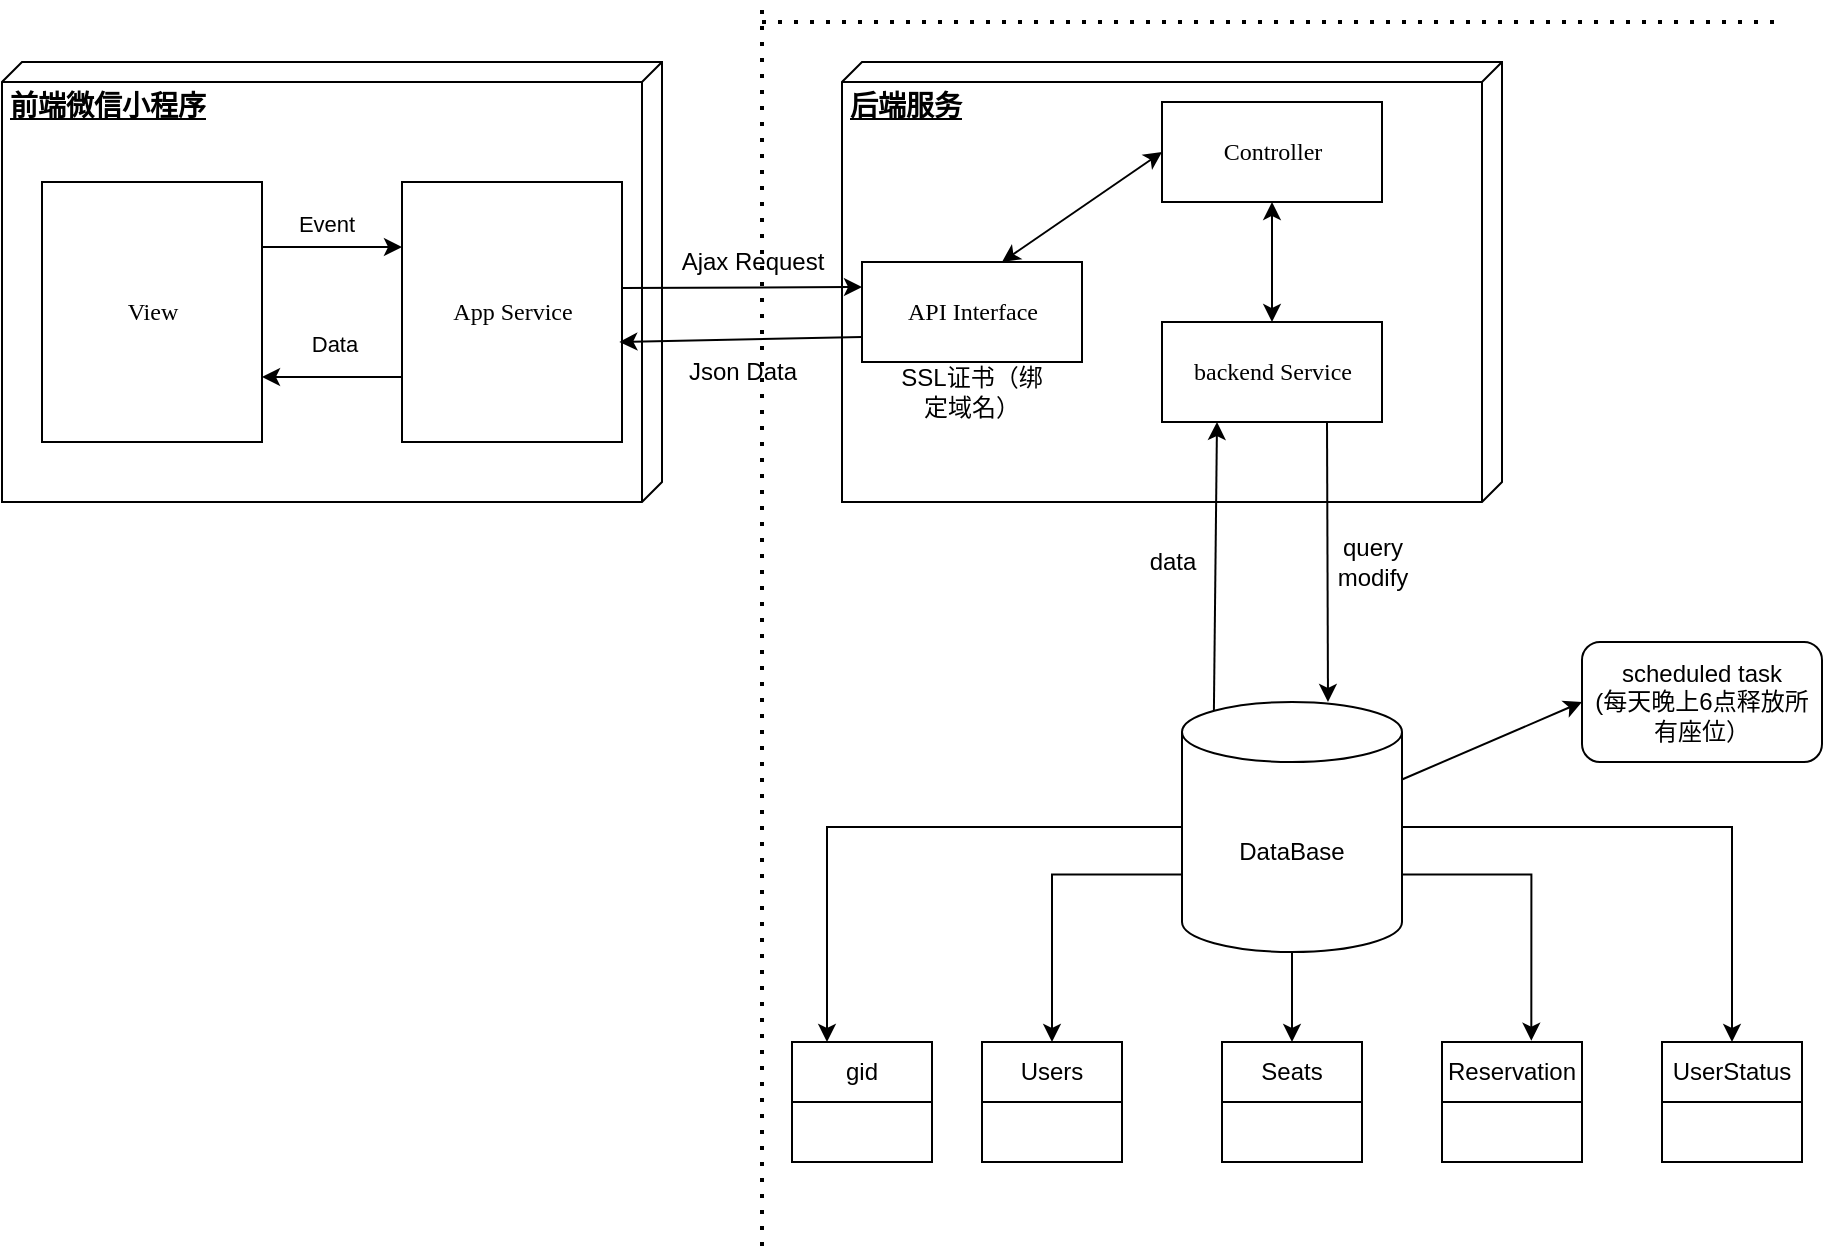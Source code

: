 <mxfile version="24.2.3" type="github">
  <diagram name="Page-1" id="5f0bae14-7c28-e335-631c-24af17079c00">
    <mxGraphModel dx="794" dy="432" grid="1" gridSize="10" guides="1" tooltips="1" connect="1" arrows="1" fold="1" page="1" pageScale="1" pageWidth="1100" pageHeight="850" background="none" math="0" shadow="0">
      <root>
        <mxCell id="0" />
        <mxCell id="1" parent="0" />
        <mxCell id="39150e848f15840c-1" value="&lt;b&gt;&lt;font style=&quot;font-size: 14px;&quot;&gt;前端微信小程序&lt;/font&gt;&lt;/b&gt;" style="verticalAlign=top;align=left;spacingTop=8;spacingLeft=2;spacingRight=12;shape=cube;size=10;direction=south;fontStyle=4;html=1;rounded=0;shadow=0;comic=0;labelBackgroundColor=none;strokeWidth=1;fontFamily=Verdana;fontSize=12" parent="1" vertex="1">
          <mxGeometry x="120" y="70" width="330" height="220" as="geometry" />
        </mxCell>
        <mxCell id="39150e848f15840c-2" value="&lt;b&gt;&lt;font style=&quot;font-size: 14px;&quot;&gt;后端服务&lt;/font&gt;&lt;/b&gt;" style="verticalAlign=top;align=left;spacingTop=8;spacingLeft=2;spacingRight=12;shape=cube;size=10;direction=south;fontStyle=4;html=1;rounded=0;shadow=0;comic=0;labelBackgroundColor=none;strokeWidth=1;fontFamily=Verdana;fontSize=12" parent="1" vertex="1">
          <mxGeometry x="540" y="70" width="330" height="220" as="geometry" />
        </mxCell>
        <mxCell id="fACD7NKK6LFYiScVcDG6-8" style="edgeStyle=orthogonalEdgeStyle;rounded=0;orthogonalLoop=1;jettySize=auto;html=1;exitX=0;exitY=0.75;exitDx=0;exitDy=0;entryX=1;entryY=0.75;entryDx=0;entryDy=0;" edge="1" parent="1" source="39150e848f15840c-4" target="fACD7NKK6LFYiScVcDG6-1">
          <mxGeometry relative="1" as="geometry" />
        </mxCell>
        <mxCell id="fACD7NKK6LFYiScVcDG6-11" value="Data" style="edgeLabel;html=1;align=center;verticalAlign=middle;resizable=0;points=[];" vertex="1" connectable="0" parent="fACD7NKK6LFYiScVcDG6-8">
          <mxGeometry x="-0.067" y="-3" relative="1" as="geometry">
            <mxPoint x="-2" y="-14" as="offset" />
          </mxGeometry>
        </mxCell>
        <mxCell id="39150e848f15840c-4" value="App Service" style="html=1;rounded=0;shadow=0;comic=0;labelBackgroundColor=none;strokeWidth=1;fontFamily=Verdana;fontSize=12;align=center;" parent="1" vertex="1">
          <mxGeometry x="320" y="130" width="110" height="130" as="geometry" />
        </mxCell>
        <mxCell id="39150e848f15840c-8" value="API Interface" style="html=1;rounded=0;shadow=0;comic=0;labelBackgroundColor=none;strokeWidth=1;fontFamily=Verdana;fontSize=12;align=center;" parent="1" vertex="1">
          <mxGeometry x="550" y="170" width="110" height="50" as="geometry" />
        </mxCell>
        <mxCell id="fACD7NKK6LFYiScVcDG6-4" style="edgeStyle=orthogonalEdgeStyle;rounded=0;orthogonalLoop=1;jettySize=auto;html=1;exitX=1;exitY=0.25;exitDx=0;exitDy=0;entryX=0;entryY=0.25;entryDx=0;entryDy=0;" edge="1" parent="1" source="fACD7NKK6LFYiScVcDG6-1" target="39150e848f15840c-4">
          <mxGeometry relative="1" as="geometry" />
        </mxCell>
        <mxCell id="fACD7NKK6LFYiScVcDG6-10" value="Event" style="edgeLabel;html=1;align=center;verticalAlign=middle;resizable=0;points=[];" vertex="1" connectable="0" parent="fACD7NKK6LFYiScVcDG6-4">
          <mxGeometry x="-0.105" y="2" relative="1" as="geometry">
            <mxPoint y="-10" as="offset" />
          </mxGeometry>
        </mxCell>
        <mxCell id="fACD7NKK6LFYiScVcDG6-1" value="View" style="html=1;rounded=0;shadow=0;comic=0;labelBackgroundColor=none;strokeWidth=1;fontFamily=Verdana;fontSize=12;align=center;" vertex="1" parent="1">
          <mxGeometry x="140" y="130" width="110" height="130" as="geometry" />
        </mxCell>
        <mxCell id="fACD7NKK6LFYiScVcDG6-27" style="edgeStyle=orthogonalEdgeStyle;rounded=0;orthogonalLoop=1;jettySize=auto;html=1;exitX=0;exitY=0.5;exitDx=0;exitDy=0;exitPerimeter=0;entryX=0.25;entryY=0;entryDx=0;entryDy=0;" edge="1" parent="1" source="fACD7NKK6LFYiScVcDG6-12" target="fACD7NKK6LFYiScVcDG6-13">
          <mxGeometry relative="1" as="geometry" />
        </mxCell>
        <mxCell id="fACD7NKK6LFYiScVcDG6-30" style="edgeStyle=orthogonalEdgeStyle;rounded=0;orthogonalLoop=1;jettySize=auto;html=1;exitX=0;exitY=0;exitDx=0;exitDy=86.25;exitPerimeter=0;entryX=0.5;entryY=0;entryDx=0;entryDy=0;" edge="1" parent="1" source="fACD7NKK6LFYiScVcDG6-12" target="fACD7NKK6LFYiScVcDG6-28">
          <mxGeometry relative="1" as="geometry" />
        </mxCell>
        <mxCell id="fACD7NKK6LFYiScVcDG6-31" style="edgeStyle=orthogonalEdgeStyle;rounded=0;orthogonalLoop=1;jettySize=auto;html=1;exitX=0.5;exitY=1;exitDx=0;exitDy=0;exitPerimeter=0;entryX=0.5;entryY=0;entryDx=0;entryDy=0;" edge="1" parent="1" source="fACD7NKK6LFYiScVcDG6-12" target="fACD7NKK6LFYiScVcDG6-29">
          <mxGeometry relative="1" as="geometry" />
        </mxCell>
        <mxCell id="fACD7NKK6LFYiScVcDG6-35" style="edgeStyle=orthogonalEdgeStyle;rounded=0;orthogonalLoop=1;jettySize=auto;html=1;exitX=1;exitY=0.5;exitDx=0;exitDy=0;exitPerimeter=0;entryX=0.5;entryY=0;entryDx=0;entryDy=0;" edge="1" parent="1" source="fACD7NKK6LFYiScVcDG6-12" target="fACD7NKK6LFYiScVcDG6-33">
          <mxGeometry relative="1" as="geometry" />
        </mxCell>
        <mxCell id="fACD7NKK6LFYiScVcDG6-12" value="DataBase" style="shape=cylinder3;whiteSpace=wrap;html=1;boundedLbl=1;backgroundOutline=1;size=15;" vertex="1" parent="1">
          <mxGeometry x="710" y="390" width="110" height="125" as="geometry" />
        </mxCell>
        <mxCell id="fACD7NKK6LFYiScVcDG6-13" value="gid" style="swimlane;fontStyle=0;childLayout=stackLayout;horizontal=1;startSize=30;horizontalStack=0;resizeParent=1;resizeParentMax=0;resizeLast=0;collapsible=1;marginBottom=0;whiteSpace=wrap;html=1;" vertex="1" parent="1">
          <mxGeometry x="515" y="560" width="70" height="60" as="geometry" />
        </mxCell>
        <mxCell id="fACD7NKK6LFYiScVcDG6-18" value="Controller" style="html=1;rounded=0;shadow=0;comic=0;labelBackgroundColor=none;strokeWidth=1;fontFamily=Verdana;fontSize=12;align=center;" vertex="1" parent="1">
          <mxGeometry x="700" y="90" width="110" height="50" as="geometry" />
        </mxCell>
        <mxCell id="fACD7NKK6LFYiScVcDG6-19" value="backend Service" style="html=1;rounded=0;shadow=0;comic=0;labelBackgroundColor=none;strokeWidth=1;fontFamily=Verdana;fontSize=12;align=center;" vertex="1" parent="1">
          <mxGeometry x="700" y="200" width="110" height="50" as="geometry" />
        </mxCell>
        <mxCell id="fACD7NKK6LFYiScVcDG6-20" value="" style="endArrow=classic;html=1;rounded=0;entryX=0;entryY=0.25;entryDx=0;entryDy=0;" edge="1" parent="1" target="39150e848f15840c-8">
          <mxGeometry width="50" height="50" relative="1" as="geometry">
            <mxPoint x="430" y="183" as="sourcePoint" />
            <mxPoint x="480" y="110" as="targetPoint" />
          </mxGeometry>
        </mxCell>
        <mxCell id="fACD7NKK6LFYiScVcDG6-21" value="" style="endArrow=classic;html=1;rounded=0;exitX=0;exitY=0.75;exitDx=0;exitDy=0;entryX=0.988;entryY=0.615;entryDx=0;entryDy=0;entryPerimeter=0;" edge="1" parent="1" source="39150e848f15840c-8" target="39150e848f15840c-4">
          <mxGeometry width="50" height="50" relative="1" as="geometry">
            <mxPoint x="460" y="260" as="sourcePoint" />
            <mxPoint x="431" y="221" as="targetPoint" />
          </mxGeometry>
        </mxCell>
        <mxCell id="fACD7NKK6LFYiScVcDG6-22" value="" style="endArrow=classic;startArrow=classic;html=1;rounded=0;entryX=0;entryY=0.5;entryDx=0;entryDy=0;" edge="1" parent="1" target="fACD7NKK6LFYiScVcDG6-18">
          <mxGeometry width="50" height="50" relative="1" as="geometry">
            <mxPoint x="620" y="170" as="sourcePoint" />
            <mxPoint x="670" y="120" as="targetPoint" />
          </mxGeometry>
        </mxCell>
        <mxCell id="fACD7NKK6LFYiScVcDG6-23" value="" style="endArrow=classic;startArrow=classic;html=1;rounded=0;exitX=0.5;exitY=0;exitDx=0;exitDy=0;entryX=0.5;entryY=1;entryDx=0;entryDy=0;" edge="1" parent="1" source="fACD7NKK6LFYiScVcDG6-19" target="fACD7NKK6LFYiScVcDG6-18">
          <mxGeometry width="50" height="50" relative="1" as="geometry">
            <mxPoint x="690" y="200" as="sourcePoint" />
            <mxPoint x="740" y="150" as="targetPoint" />
          </mxGeometry>
        </mxCell>
        <mxCell id="fACD7NKK6LFYiScVcDG6-25" value="Ajax Request" style="text;html=1;align=center;verticalAlign=middle;resizable=0;points=[];autosize=1;strokeColor=none;fillColor=none;" vertex="1" parent="1">
          <mxGeometry x="450" y="155" width="90" height="30" as="geometry" />
        </mxCell>
        <mxCell id="fACD7NKK6LFYiScVcDG6-26" value="Json Data" style="text;html=1;align=center;verticalAlign=middle;resizable=0;points=[];autosize=1;strokeColor=none;fillColor=none;" vertex="1" parent="1">
          <mxGeometry x="450" y="210" width="80" height="30" as="geometry" />
        </mxCell>
        <mxCell id="fACD7NKK6LFYiScVcDG6-28" value="Users" style="swimlane;fontStyle=0;childLayout=stackLayout;horizontal=1;startSize=30;horizontalStack=0;resizeParent=1;resizeParentMax=0;resizeLast=0;collapsible=1;marginBottom=0;whiteSpace=wrap;html=1;" vertex="1" parent="1">
          <mxGeometry x="610" y="560" width="70" height="60" as="geometry" />
        </mxCell>
        <mxCell id="fACD7NKK6LFYiScVcDG6-29" value="Seats" style="swimlane;fontStyle=0;childLayout=stackLayout;horizontal=1;startSize=30;horizontalStack=0;resizeParent=1;resizeParentMax=0;resizeLast=0;collapsible=1;marginBottom=0;whiteSpace=wrap;html=1;" vertex="1" parent="1">
          <mxGeometry x="730" y="560" width="70" height="60" as="geometry" />
        </mxCell>
        <mxCell id="fACD7NKK6LFYiScVcDG6-32" value="Reservation" style="swimlane;fontStyle=0;childLayout=stackLayout;horizontal=1;startSize=30;horizontalStack=0;resizeParent=1;resizeParentMax=0;resizeLast=0;collapsible=1;marginBottom=0;whiteSpace=wrap;html=1;" vertex="1" parent="1">
          <mxGeometry x="840" y="560" width="70" height="60" as="geometry" />
        </mxCell>
        <mxCell id="fACD7NKK6LFYiScVcDG6-33" value="UserStatus" style="swimlane;fontStyle=0;childLayout=stackLayout;horizontal=1;startSize=30;horizontalStack=0;resizeParent=1;resizeParentMax=0;resizeLast=0;collapsible=1;marginBottom=0;whiteSpace=wrap;html=1;" vertex="1" parent="1">
          <mxGeometry x="950" y="560" width="70" height="60" as="geometry" />
        </mxCell>
        <mxCell id="fACD7NKK6LFYiScVcDG6-34" style="edgeStyle=orthogonalEdgeStyle;rounded=0;orthogonalLoop=1;jettySize=auto;html=1;exitX=1;exitY=0;exitDx=0;exitDy=86.25;exitPerimeter=0;entryX=0.638;entryY=-0.011;entryDx=0;entryDy=0;entryPerimeter=0;" edge="1" parent="1" source="fACD7NKK6LFYiScVcDG6-12" target="fACD7NKK6LFYiScVcDG6-32">
          <mxGeometry relative="1" as="geometry" />
        </mxCell>
        <mxCell id="fACD7NKK6LFYiScVcDG6-36" value="scheduled task&lt;div&gt;(每天晚上6点释放所有座位）&lt;/div&gt;" style="rounded=1;whiteSpace=wrap;html=1;" vertex="1" parent="1">
          <mxGeometry x="910" y="360" width="120" height="60" as="geometry" />
        </mxCell>
        <mxCell id="fACD7NKK6LFYiScVcDG6-37" value="" style="endArrow=classic;html=1;rounded=0;entryX=0;entryY=0.5;entryDx=0;entryDy=0;exitX=1;exitY=0;exitDx=0;exitDy=38.75;exitPerimeter=0;" edge="1" parent="1" source="fACD7NKK6LFYiScVcDG6-12" target="fACD7NKK6LFYiScVcDG6-36">
          <mxGeometry width="50" height="50" relative="1" as="geometry">
            <mxPoint x="800" y="370" as="sourcePoint" />
            <mxPoint x="850" y="320" as="targetPoint" />
          </mxGeometry>
        </mxCell>
        <mxCell id="fACD7NKK6LFYiScVcDG6-42" value="" style="endArrow=classic;html=1;rounded=0;exitX=0.75;exitY=1;exitDx=0;exitDy=0;" edge="1" parent="1" source="fACD7NKK6LFYiScVcDG6-19">
          <mxGeometry width="50" height="50" relative="1" as="geometry">
            <mxPoint x="560" y="380" as="sourcePoint" />
            <mxPoint x="783" y="390" as="targetPoint" />
          </mxGeometry>
        </mxCell>
        <mxCell id="fACD7NKK6LFYiScVcDG6-43" value="" style="endArrow=classic;html=1;rounded=0;exitX=0.145;exitY=0;exitDx=0;exitDy=4.35;exitPerimeter=0;entryX=0.25;entryY=1;entryDx=0;entryDy=0;" edge="1" parent="1" source="fACD7NKK6LFYiScVcDG6-12" target="fACD7NKK6LFYiScVcDG6-19">
          <mxGeometry width="50" height="50" relative="1" as="geometry">
            <mxPoint x="720" y="330" as="sourcePoint" />
            <mxPoint x="770" y="280" as="targetPoint" />
          </mxGeometry>
        </mxCell>
        <mxCell id="fACD7NKK6LFYiScVcDG6-45" value="" style="endArrow=none;dashed=1;html=1;dashPattern=1 3;strokeWidth=2;rounded=0;" edge="1" parent="1">
          <mxGeometry width="50" height="50" relative="1" as="geometry">
            <mxPoint x="500" y="662" as="sourcePoint" />
            <mxPoint x="500" y="40" as="targetPoint" />
          </mxGeometry>
        </mxCell>
        <mxCell id="fACD7NKK6LFYiScVcDG6-46" value="" style="endArrow=none;dashed=1;html=1;dashPattern=1 3;strokeWidth=2;rounded=0;" edge="1" parent="1">
          <mxGeometry width="50" height="50" relative="1" as="geometry">
            <mxPoint x="500" y="50" as="sourcePoint" />
            <mxPoint x="1010" y="50" as="targetPoint" />
          </mxGeometry>
        </mxCell>
        <mxCell id="fACD7NKK6LFYiScVcDG6-47" value="SSL证书（绑定域名）" style="text;html=1;align=center;verticalAlign=middle;whiteSpace=wrap;rounded=0;" vertex="1" parent="1">
          <mxGeometry x="565" y="220" width="80" height="30" as="geometry" />
        </mxCell>
        <mxCell id="fACD7NKK6LFYiScVcDG6-48" value="query&lt;div&gt;modify&lt;/div&gt;" style="text;html=1;align=center;verticalAlign=middle;resizable=0;points=[];autosize=1;strokeColor=none;fillColor=none;" vertex="1" parent="1">
          <mxGeometry x="775" y="300" width="60" height="40" as="geometry" />
        </mxCell>
        <mxCell id="fACD7NKK6LFYiScVcDG6-49" value="data" style="text;html=1;align=center;verticalAlign=middle;resizable=0;points=[];autosize=1;strokeColor=none;fillColor=none;" vertex="1" parent="1">
          <mxGeometry x="680" y="305" width="50" height="30" as="geometry" />
        </mxCell>
      </root>
    </mxGraphModel>
  </diagram>
</mxfile>
